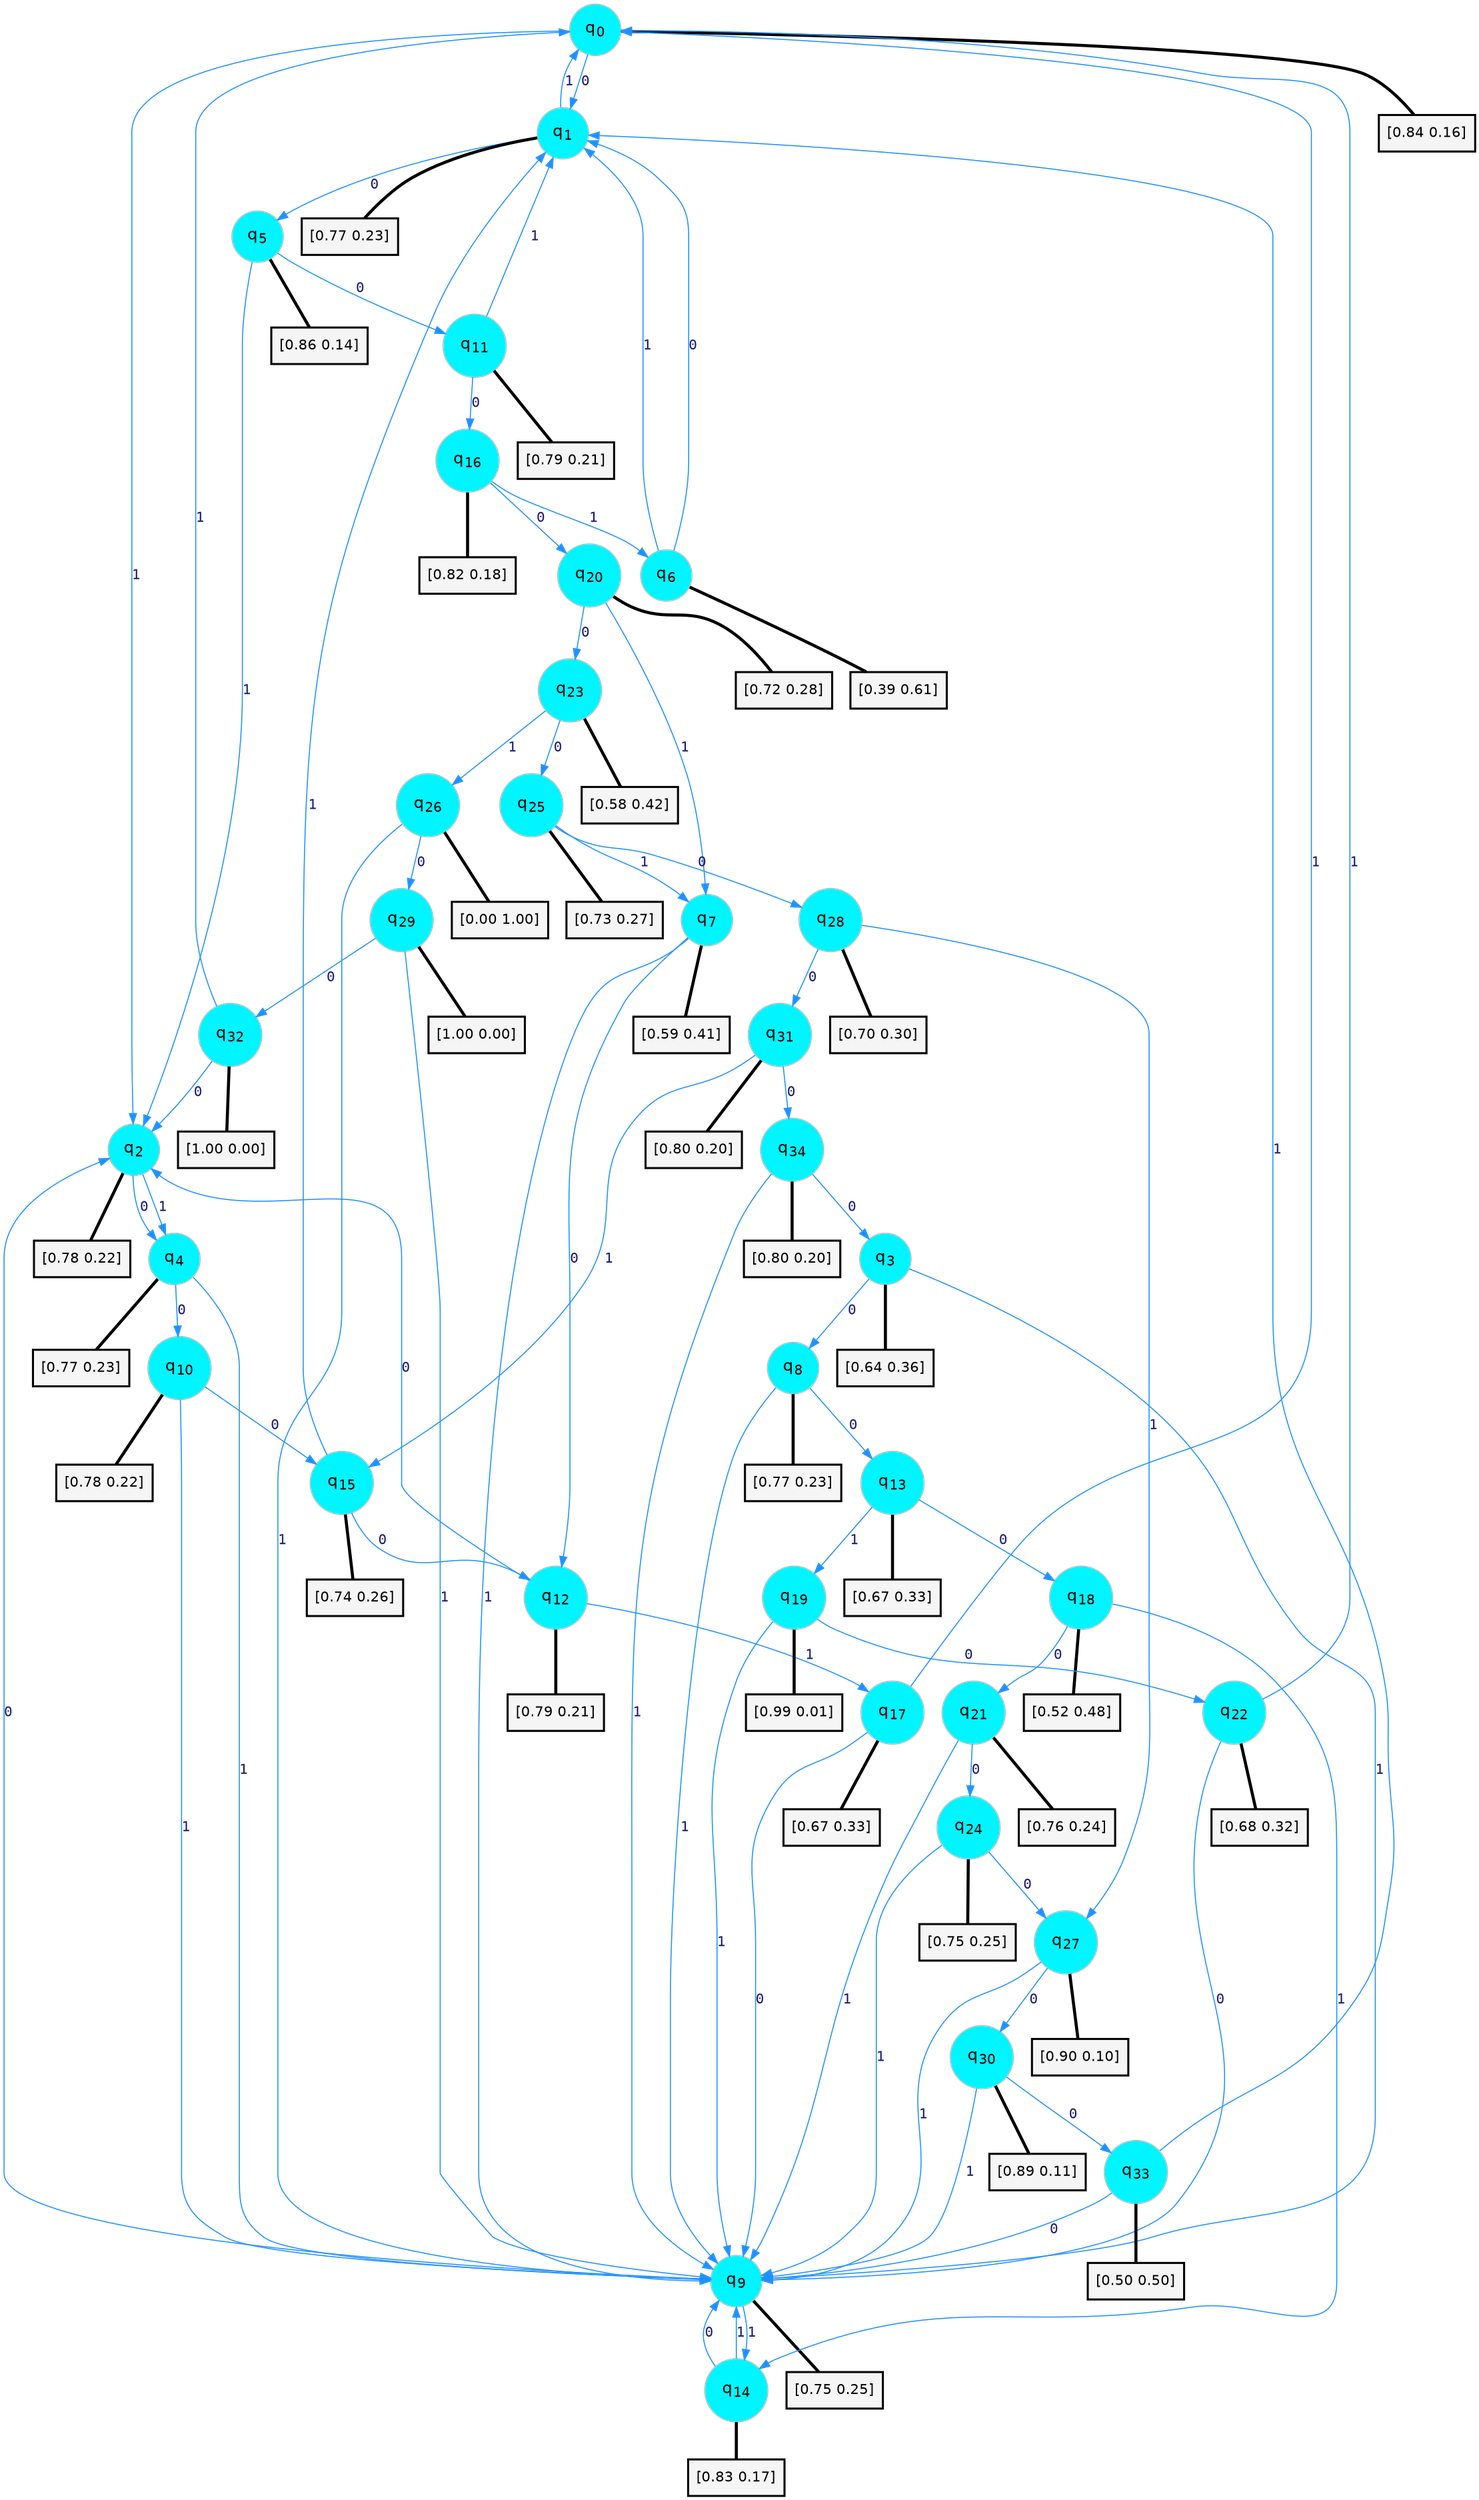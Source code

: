 digraph G {
graph [
bgcolor=transparent, dpi=300, rankdir=TD, size="40,25"];
node [
color=gray, fillcolor=turquoise1, fontcolor=black, fontname=Helvetica, fontsize=16, fontweight=bold, shape=circle, style=filled];
edge [
arrowsize=1, color=dodgerblue1, fontcolor=midnightblue, fontname=courier, fontweight=bold, penwidth=1, style=solid, weight=20];
0[label=<q<SUB>0</SUB>>];
1[label=<q<SUB>1</SUB>>];
2[label=<q<SUB>2</SUB>>];
3[label=<q<SUB>3</SUB>>];
4[label=<q<SUB>4</SUB>>];
5[label=<q<SUB>5</SUB>>];
6[label=<q<SUB>6</SUB>>];
7[label=<q<SUB>7</SUB>>];
8[label=<q<SUB>8</SUB>>];
9[label=<q<SUB>9</SUB>>];
10[label=<q<SUB>10</SUB>>];
11[label=<q<SUB>11</SUB>>];
12[label=<q<SUB>12</SUB>>];
13[label=<q<SUB>13</SUB>>];
14[label=<q<SUB>14</SUB>>];
15[label=<q<SUB>15</SUB>>];
16[label=<q<SUB>16</SUB>>];
17[label=<q<SUB>17</SUB>>];
18[label=<q<SUB>18</SUB>>];
19[label=<q<SUB>19</SUB>>];
20[label=<q<SUB>20</SUB>>];
21[label=<q<SUB>21</SUB>>];
22[label=<q<SUB>22</SUB>>];
23[label=<q<SUB>23</SUB>>];
24[label=<q<SUB>24</SUB>>];
25[label=<q<SUB>25</SUB>>];
26[label=<q<SUB>26</SUB>>];
27[label=<q<SUB>27</SUB>>];
28[label=<q<SUB>28</SUB>>];
29[label=<q<SUB>29</SUB>>];
30[label=<q<SUB>30</SUB>>];
31[label=<q<SUB>31</SUB>>];
32[label=<q<SUB>32</SUB>>];
33[label=<q<SUB>33</SUB>>];
34[label=<q<SUB>34</SUB>>];
35[label="[0.84 0.16]", shape=box,fontcolor=black, fontname=Helvetica, fontsize=14, penwidth=2, fillcolor=whitesmoke,color=black];
36[label="[0.77 0.23]", shape=box,fontcolor=black, fontname=Helvetica, fontsize=14, penwidth=2, fillcolor=whitesmoke,color=black];
37[label="[0.78 0.22]", shape=box,fontcolor=black, fontname=Helvetica, fontsize=14, penwidth=2, fillcolor=whitesmoke,color=black];
38[label="[0.64 0.36]", shape=box,fontcolor=black, fontname=Helvetica, fontsize=14, penwidth=2, fillcolor=whitesmoke,color=black];
39[label="[0.77 0.23]", shape=box,fontcolor=black, fontname=Helvetica, fontsize=14, penwidth=2, fillcolor=whitesmoke,color=black];
40[label="[0.86 0.14]", shape=box,fontcolor=black, fontname=Helvetica, fontsize=14, penwidth=2, fillcolor=whitesmoke,color=black];
41[label="[0.39 0.61]", shape=box,fontcolor=black, fontname=Helvetica, fontsize=14, penwidth=2, fillcolor=whitesmoke,color=black];
42[label="[0.59 0.41]", shape=box,fontcolor=black, fontname=Helvetica, fontsize=14, penwidth=2, fillcolor=whitesmoke,color=black];
43[label="[0.77 0.23]", shape=box,fontcolor=black, fontname=Helvetica, fontsize=14, penwidth=2, fillcolor=whitesmoke,color=black];
44[label="[0.75 0.25]", shape=box,fontcolor=black, fontname=Helvetica, fontsize=14, penwidth=2, fillcolor=whitesmoke,color=black];
45[label="[0.78 0.22]", shape=box,fontcolor=black, fontname=Helvetica, fontsize=14, penwidth=2, fillcolor=whitesmoke,color=black];
46[label="[0.79 0.21]", shape=box,fontcolor=black, fontname=Helvetica, fontsize=14, penwidth=2, fillcolor=whitesmoke,color=black];
47[label="[0.79 0.21]", shape=box,fontcolor=black, fontname=Helvetica, fontsize=14, penwidth=2, fillcolor=whitesmoke,color=black];
48[label="[0.67 0.33]", shape=box,fontcolor=black, fontname=Helvetica, fontsize=14, penwidth=2, fillcolor=whitesmoke,color=black];
49[label="[0.83 0.17]", shape=box,fontcolor=black, fontname=Helvetica, fontsize=14, penwidth=2, fillcolor=whitesmoke,color=black];
50[label="[0.74 0.26]", shape=box,fontcolor=black, fontname=Helvetica, fontsize=14, penwidth=2, fillcolor=whitesmoke,color=black];
51[label="[0.82 0.18]", shape=box,fontcolor=black, fontname=Helvetica, fontsize=14, penwidth=2, fillcolor=whitesmoke,color=black];
52[label="[0.67 0.33]", shape=box,fontcolor=black, fontname=Helvetica, fontsize=14, penwidth=2, fillcolor=whitesmoke,color=black];
53[label="[0.52 0.48]", shape=box,fontcolor=black, fontname=Helvetica, fontsize=14, penwidth=2, fillcolor=whitesmoke,color=black];
54[label="[0.99 0.01]", shape=box,fontcolor=black, fontname=Helvetica, fontsize=14, penwidth=2, fillcolor=whitesmoke,color=black];
55[label="[0.72 0.28]", shape=box,fontcolor=black, fontname=Helvetica, fontsize=14, penwidth=2, fillcolor=whitesmoke,color=black];
56[label="[0.76 0.24]", shape=box,fontcolor=black, fontname=Helvetica, fontsize=14, penwidth=2, fillcolor=whitesmoke,color=black];
57[label="[0.68 0.32]", shape=box,fontcolor=black, fontname=Helvetica, fontsize=14, penwidth=2, fillcolor=whitesmoke,color=black];
58[label="[0.58 0.42]", shape=box,fontcolor=black, fontname=Helvetica, fontsize=14, penwidth=2, fillcolor=whitesmoke,color=black];
59[label="[0.75 0.25]", shape=box,fontcolor=black, fontname=Helvetica, fontsize=14, penwidth=2, fillcolor=whitesmoke,color=black];
60[label="[0.73 0.27]", shape=box,fontcolor=black, fontname=Helvetica, fontsize=14, penwidth=2, fillcolor=whitesmoke,color=black];
61[label="[0.00 1.00]", shape=box,fontcolor=black, fontname=Helvetica, fontsize=14, penwidth=2, fillcolor=whitesmoke,color=black];
62[label="[0.90 0.10]", shape=box,fontcolor=black, fontname=Helvetica, fontsize=14, penwidth=2, fillcolor=whitesmoke,color=black];
63[label="[0.70 0.30]", shape=box,fontcolor=black, fontname=Helvetica, fontsize=14, penwidth=2, fillcolor=whitesmoke,color=black];
64[label="[1.00 0.00]", shape=box,fontcolor=black, fontname=Helvetica, fontsize=14, penwidth=2, fillcolor=whitesmoke,color=black];
65[label="[0.89 0.11]", shape=box,fontcolor=black, fontname=Helvetica, fontsize=14, penwidth=2, fillcolor=whitesmoke,color=black];
66[label="[0.80 0.20]", shape=box,fontcolor=black, fontname=Helvetica, fontsize=14, penwidth=2, fillcolor=whitesmoke,color=black];
67[label="[1.00 0.00]", shape=box,fontcolor=black, fontname=Helvetica, fontsize=14, penwidth=2, fillcolor=whitesmoke,color=black];
68[label="[0.50 0.50]", shape=box,fontcolor=black, fontname=Helvetica, fontsize=14, penwidth=2, fillcolor=whitesmoke,color=black];
69[label="[0.80 0.20]", shape=box,fontcolor=black, fontname=Helvetica, fontsize=14, penwidth=2, fillcolor=whitesmoke,color=black];
0->1 [label=0];
0->2 [label=1];
0->35 [arrowhead=none, penwidth=3,color=black];
1->5 [label=0];
1->0 [label=1];
1->36 [arrowhead=none, penwidth=3,color=black];
2->4 [label=0];
2->4 [label=1];
2->37 [arrowhead=none, penwidth=3,color=black];
3->8 [label=0];
3->9 [label=1];
3->38 [arrowhead=none, penwidth=3,color=black];
4->10 [label=0];
4->9 [label=1];
4->39 [arrowhead=none, penwidth=3,color=black];
5->11 [label=0];
5->2 [label=1];
5->40 [arrowhead=none, penwidth=3,color=black];
6->1 [label=0];
6->1 [label=1];
6->41 [arrowhead=none, penwidth=3,color=black];
7->12 [label=0];
7->9 [label=1];
7->42 [arrowhead=none, penwidth=3,color=black];
8->13 [label=0];
8->9 [label=1];
8->43 [arrowhead=none, penwidth=3,color=black];
9->2 [label=0];
9->14 [label=1];
9->44 [arrowhead=none, penwidth=3,color=black];
10->15 [label=0];
10->9 [label=1];
10->45 [arrowhead=none, penwidth=3,color=black];
11->16 [label=0];
11->1 [label=1];
11->46 [arrowhead=none, penwidth=3,color=black];
12->2 [label=0];
12->17 [label=1];
12->47 [arrowhead=none, penwidth=3,color=black];
13->18 [label=0];
13->19 [label=1];
13->48 [arrowhead=none, penwidth=3,color=black];
14->9 [label=0];
14->9 [label=1];
14->49 [arrowhead=none, penwidth=3,color=black];
15->12 [label=0];
15->1 [label=1];
15->50 [arrowhead=none, penwidth=3,color=black];
16->20 [label=0];
16->6 [label=1];
16->51 [arrowhead=none, penwidth=3,color=black];
17->9 [label=0];
17->0 [label=1];
17->52 [arrowhead=none, penwidth=3,color=black];
18->21 [label=0];
18->14 [label=1];
18->53 [arrowhead=none, penwidth=3,color=black];
19->22 [label=0];
19->9 [label=1];
19->54 [arrowhead=none, penwidth=3,color=black];
20->23 [label=0];
20->7 [label=1];
20->55 [arrowhead=none, penwidth=3,color=black];
21->24 [label=0];
21->9 [label=1];
21->56 [arrowhead=none, penwidth=3,color=black];
22->9 [label=0];
22->0 [label=1];
22->57 [arrowhead=none, penwidth=3,color=black];
23->25 [label=0];
23->26 [label=1];
23->58 [arrowhead=none, penwidth=3,color=black];
24->27 [label=0];
24->9 [label=1];
24->59 [arrowhead=none, penwidth=3,color=black];
25->28 [label=0];
25->7 [label=1];
25->60 [arrowhead=none, penwidth=3,color=black];
26->29 [label=0];
26->9 [label=1];
26->61 [arrowhead=none, penwidth=3,color=black];
27->30 [label=0];
27->9 [label=1];
27->62 [arrowhead=none, penwidth=3,color=black];
28->31 [label=0];
28->27 [label=1];
28->63 [arrowhead=none, penwidth=3,color=black];
29->32 [label=0];
29->9 [label=1];
29->64 [arrowhead=none, penwidth=3,color=black];
30->33 [label=0];
30->9 [label=1];
30->65 [arrowhead=none, penwidth=3,color=black];
31->34 [label=0];
31->15 [label=1];
31->66 [arrowhead=none, penwidth=3,color=black];
32->2 [label=0];
32->0 [label=1];
32->67 [arrowhead=none, penwidth=3,color=black];
33->9 [label=0];
33->1 [label=1];
33->68 [arrowhead=none, penwidth=3,color=black];
34->3 [label=0];
34->9 [label=1];
34->69 [arrowhead=none, penwidth=3,color=black];
}
